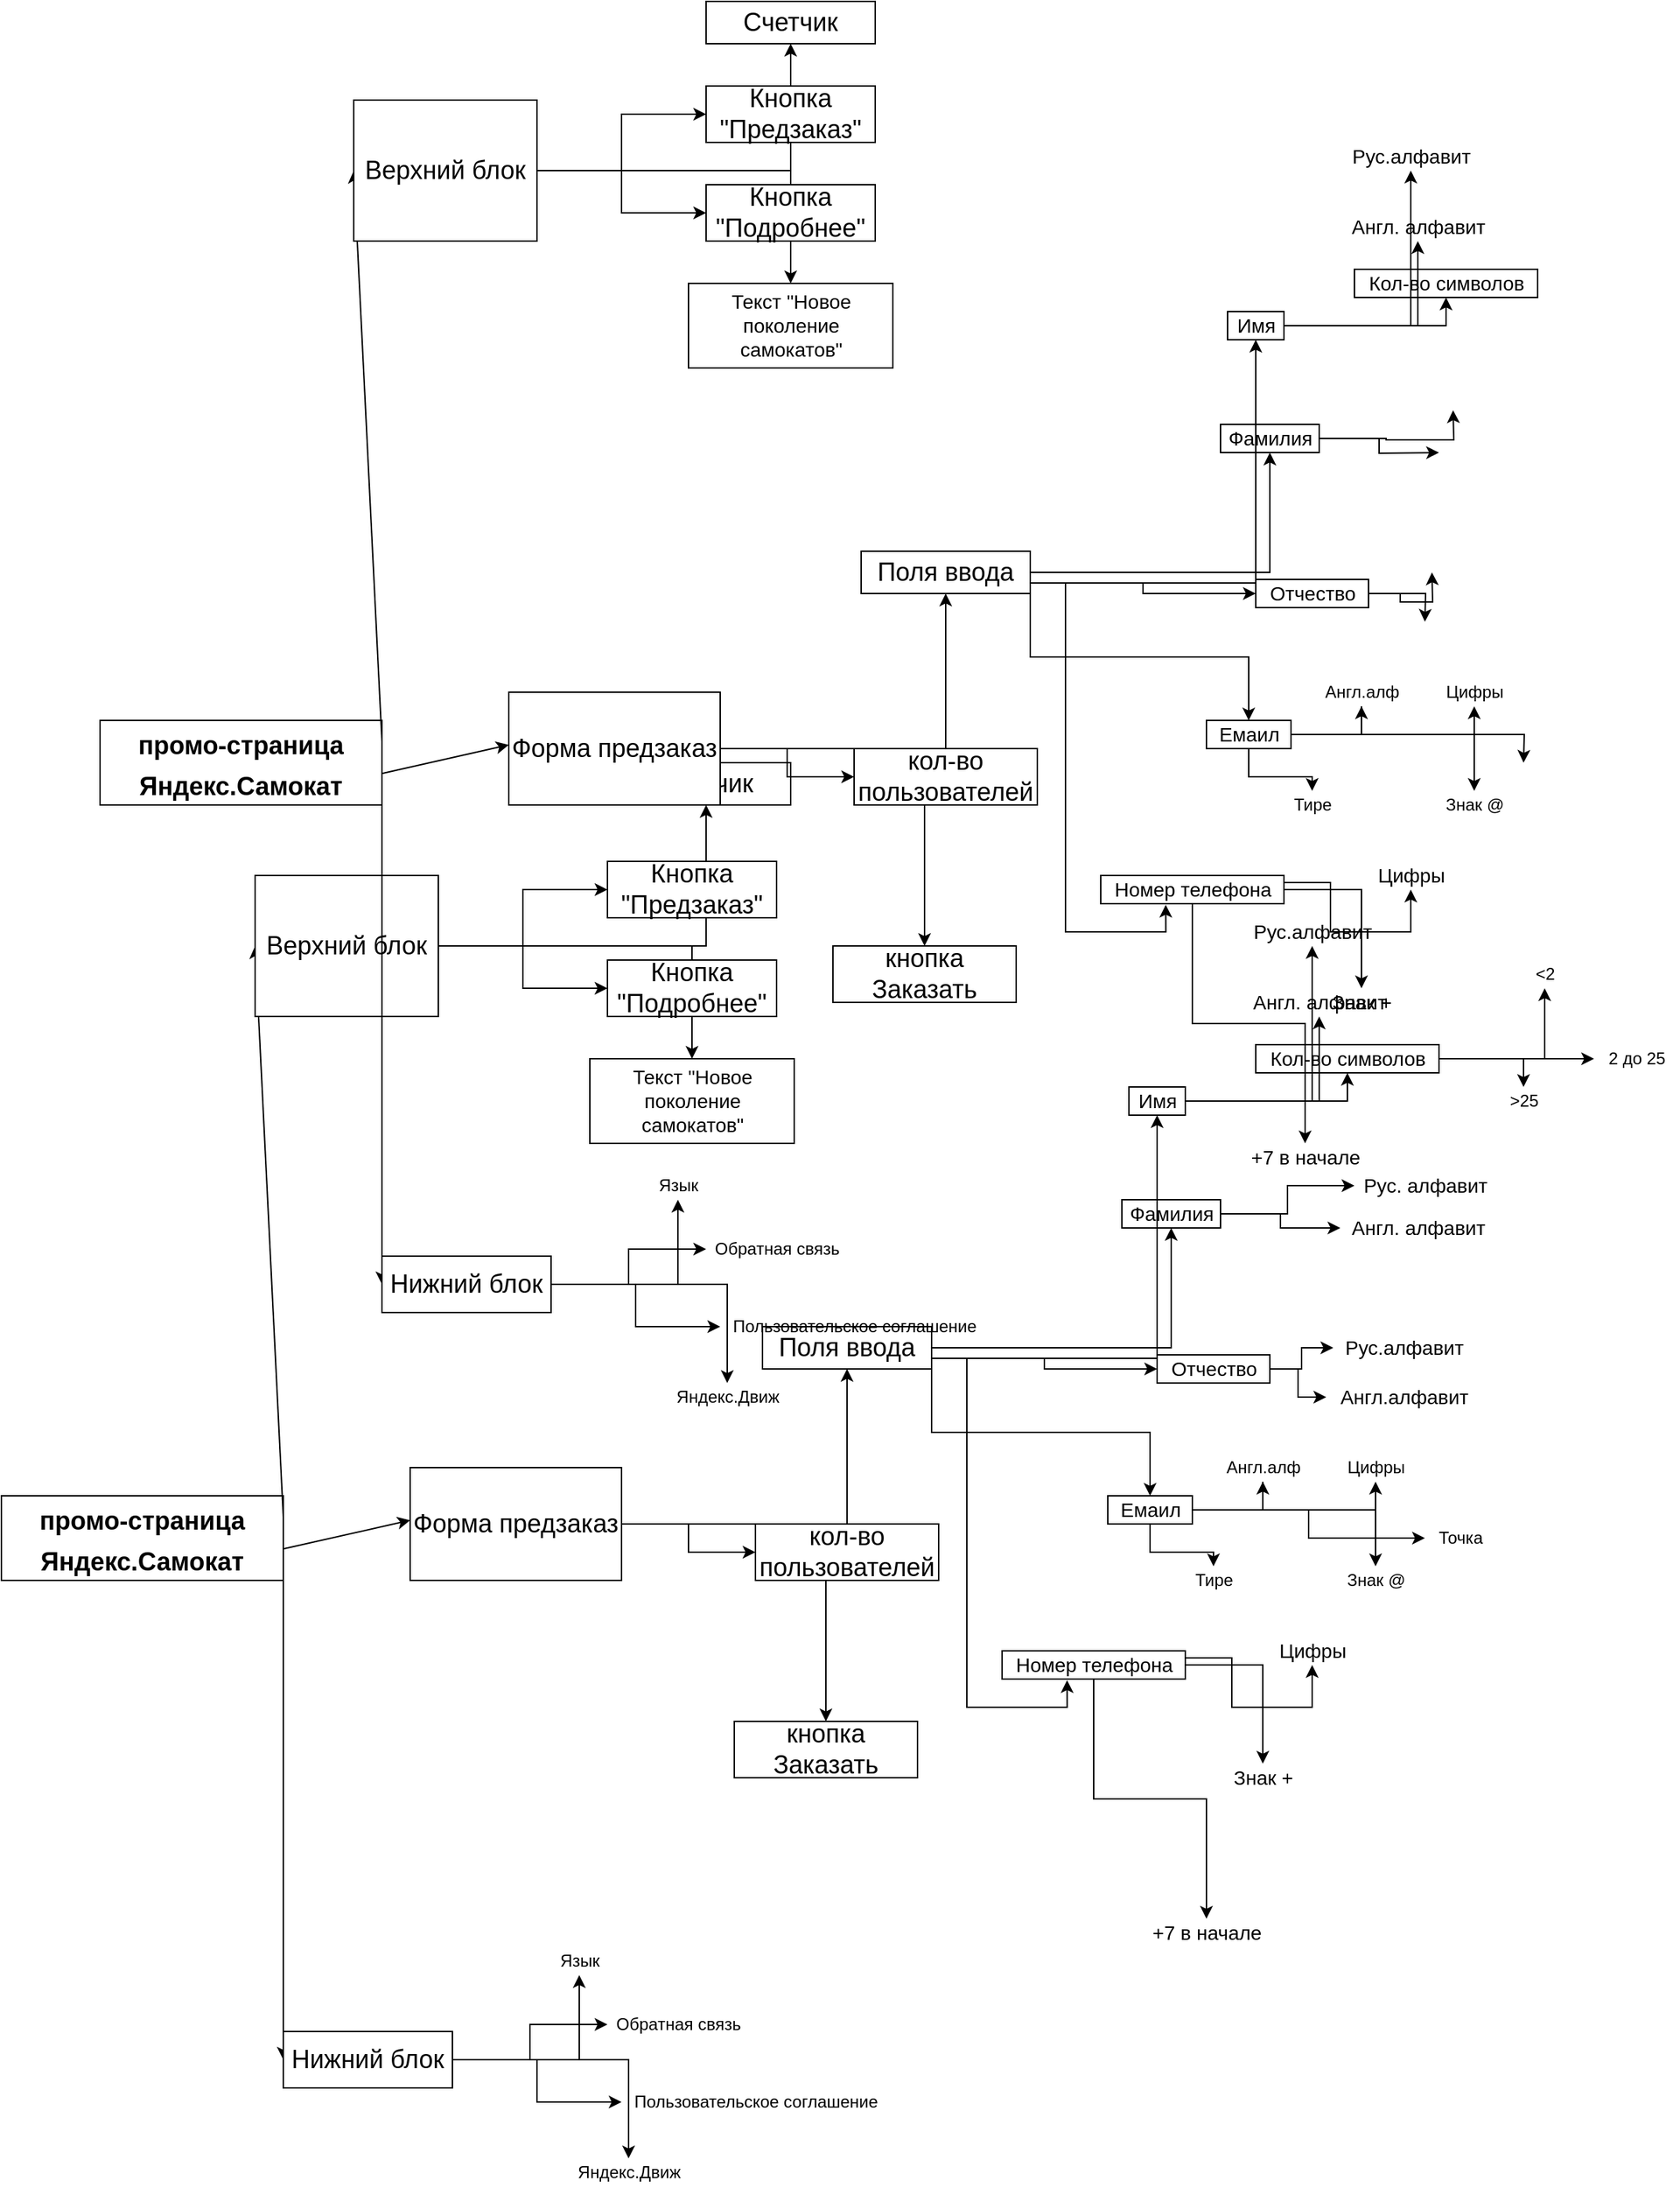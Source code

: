 <mxfile version="16.4.3" type="device"><diagram id="nhyV2MrOifOvHz3qy5_Y" name="Page-1"><mxGraphModel dx="1038" dy="1658" grid="1" gridSize="10" guides="1" tooltips="1" connect="1" arrows="1" fold="1" page="1" pageScale="1" pageWidth="827" pageHeight="1169" math="0" shadow="0"><root><mxCell id="0"/><mxCell id="1" parent="0"/><mxCell id="MqHGq1ABqCzUcUT4DX5c-1" value="&lt;h1&gt;&lt;font style=&quot;vertical-align: inherit&quot;&gt;&lt;font style=&quot;vertical-align: inherit&quot;&gt;&lt;font style=&quot;vertical-align: inherit&quot;&gt;&lt;font style=&quot;vertical-align: inherit ; font-size: 18px&quot;&gt;промо-страница Яндекс.Самокат&lt;/font&gt;&lt;/font&gt;&lt;/font&gt;&lt;/font&gt;&lt;/h1&gt;" style="rounded=0;whiteSpace=wrap;html=1;" parent="1" vertex="1"><mxGeometry x="20" y="210" width="200" height="60" as="geometry"/></mxCell><mxCell id="MqHGq1ABqCzUcUT4DX5c-3" value="" style="endArrow=classic;html=1;rounded=0;exitX=1;exitY=0.25;exitDx=0;exitDy=0;entryX=0;entryY=0.5;entryDx=0;entryDy=0;entryPerimeter=0;" parent="1" source="MqHGq1ABqCzUcUT4DX5c-1" target="MqHGq1ABqCzUcUT4DX5c-6" edge="1"><mxGeometry width="50" height="50" relative="1" as="geometry"><mxPoint x="280" y="200" as="sourcePoint"/><mxPoint x="320" y="190" as="targetPoint"/></mxGeometry></mxCell><mxCell id="MqHGq1ABqCzUcUT4DX5c-4" value="" style="endArrow=classic;html=1;rounded=0;exitX=0.998;exitY=0.63;exitDx=0;exitDy=0;exitPerimeter=0;entryX=0;entryY=0.467;entryDx=0;entryDy=0;entryPerimeter=0;" parent="1" source="MqHGq1ABqCzUcUT4DX5c-1" target="MqHGq1ABqCzUcUT4DX5c-7" edge="1"><mxGeometry width="50" height="50" relative="1" as="geometry"><mxPoint x="280" y="270" as="sourcePoint"/><mxPoint x="310" y="248" as="targetPoint"/></mxGeometry></mxCell><mxCell id="MqHGq1ABqCzUcUT4DX5c-5" value="" style="endArrow=classic;html=1;rounded=0;exitX=1;exitY=1;exitDx=0;exitDy=0;entryX=0;entryY=0.5;entryDx=0;entryDy=0;" parent="1" source="MqHGq1ABqCzUcUT4DX5c-1" target="MqHGq1ABqCzUcUT4DX5c-11" edge="1"><mxGeometry width="50" height="50" relative="1" as="geometry"><mxPoint x="290" y="250" as="sourcePoint"/><mxPoint x="310" y="320" as="targetPoint"/></mxGeometry></mxCell><mxCell id="MqHGq1ABqCzUcUT4DX5c-14" value="" style="edgeStyle=orthogonalEdgeStyle;rounded=0;orthogonalLoop=1;jettySize=auto;html=1;fontSize=18;" parent="1" source="MqHGq1ABqCzUcUT4DX5c-6" target="MqHGq1ABqCzUcUT4DX5c-13" edge="1"><mxGeometry relative="1" as="geometry"/></mxCell><mxCell id="MqHGq1ABqCzUcUT4DX5c-16" value="" style="edgeStyle=orthogonalEdgeStyle;rounded=0;orthogonalLoop=1;jettySize=auto;html=1;fontSize=18;" parent="1" source="MqHGq1ABqCzUcUT4DX5c-6" target="MqHGq1ABqCzUcUT4DX5c-15" edge="1"><mxGeometry relative="1" as="geometry"/></mxCell><mxCell id="MqHGq1ABqCzUcUT4DX5c-20" value="" style="edgeStyle=orthogonalEdgeStyle;rounded=0;orthogonalLoop=1;jettySize=auto;html=1;fontSize=18;" parent="1" source="MqHGq1ABqCzUcUT4DX5c-6" target="MqHGq1ABqCzUcUT4DX5c-19" edge="1"><mxGeometry relative="1" as="geometry"/></mxCell><mxCell id="JleCiSKQY-NlpivdRuJ5-21" value="" style="edgeStyle=orthogonalEdgeStyle;rounded=0;orthogonalLoop=1;jettySize=auto;html=1;" parent="1" source="MqHGq1ABqCzUcUT4DX5c-6" target="JleCiSKQY-NlpivdRuJ5-20" edge="1"><mxGeometry relative="1" as="geometry"/></mxCell><mxCell id="MqHGq1ABqCzUcUT4DX5c-6" value="Верхний блок" style="rounded=0;whiteSpace=wrap;html=1;fontSize=18;" parent="1" vertex="1"><mxGeometry x="200" y="-230" width="130" height="100" as="geometry"/></mxCell><mxCell id="MqHGq1ABqCzUcUT4DX5c-18" value="" style="edgeStyle=orthogonalEdgeStyle;rounded=0;orthogonalLoop=1;jettySize=auto;html=1;fontSize=18;" parent="1" source="MqHGq1ABqCzUcUT4DX5c-7" target="MqHGq1ABqCzUcUT4DX5c-17" edge="1"><mxGeometry relative="1" as="geometry"/></mxCell><mxCell id="MqHGq1ABqCzUcUT4DX5c-22" value="" style="edgeStyle=orthogonalEdgeStyle;rounded=0;orthogonalLoop=1;jettySize=auto;html=1;fontSize=18;" parent="1" source="MqHGq1ABqCzUcUT4DX5c-7" target="MqHGq1ABqCzUcUT4DX5c-21" edge="1"><mxGeometry relative="1" as="geometry"/></mxCell><mxCell id="MqHGq1ABqCzUcUT4DX5c-24" value="" style="edgeStyle=orthogonalEdgeStyle;rounded=0;orthogonalLoop=1;jettySize=auto;html=1;fontSize=18;" parent="1" source="MqHGq1ABqCzUcUT4DX5c-7" target="MqHGq1ABqCzUcUT4DX5c-23" edge="1"><mxGeometry relative="1" as="geometry"/></mxCell><mxCell id="MqHGq1ABqCzUcUT4DX5c-7" value="Форма предзаказ" style="rounded=0;whiteSpace=wrap;html=1;fontSize=18;" parent="1" vertex="1"><mxGeometry x="310" y="190" width="150" height="80" as="geometry"/></mxCell><mxCell id="JleCiSKQY-NlpivdRuJ5-12" value="" style="edgeStyle=orthogonalEdgeStyle;rounded=0;orthogonalLoop=1;jettySize=auto;html=1;" parent="1" source="MqHGq1ABqCzUcUT4DX5c-11" target="JleCiSKQY-NlpivdRuJ5-3" edge="1"><mxGeometry relative="1" as="geometry"/></mxCell><mxCell id="JleCiSKQY-NlpivdRuJ5-13" value="" style="edgeStyle=orthogonalEdgeStyle;rounded=0;orthogonalLoop=1;jettySize=auto;html=1;" parent="1" source="MqHGq1ABqCzUcUT4DX5c-11" target="JleCiSKQY-NlpivdRuJ5-4" edge="1"><mxGeometry relative="1" as="geometry"/></mxCell><mxCell id="JleCiSKQY-NlpivdRuJ5-14" value="" style="edgeStyle=orthogonalEdgeStyle;rounded=0;orthogonalLoop=1;jettySize=auto;html=1;" parent="1" source="MqHGq1ABqCzUcUT4DX5c-11" target="JleCiSKQY-NlpivdRuJ5-2" edge="1"><mxGeometry relative="1" as="geometry"/></mxCell><mxCell id="JleCiSKQY-NlpivdRuJ5-15" value="" style="edgeStyle=orthogonalEdgeStyle;rounded=0;orthogonalLoop=1;jettySize=auto;html=1;" parent="1" source="MqHGq1ABqCzUcUT4DX5c-11" target="JleCiSKQY-NlpivdRuJ5-1" edge="1"><mxGeometry relative="1" as="geometry"/></mxCell><mxCell id="MqHGq1ABqCzUcUT4DX5c-11" value="Нижний блок" style="rounded=0;whiteSpace=wrap;html=1;fontSize=18;" parent="1" vertex="1"><mxGeometry x="220" y="590" width="120" height="40" as="geometry"/></mxCell><mxCell id="MqHGq1ABqCzUcUT4DX5c-13" value="&lt;font style=&quot;vertical-align: inherit&quot;&gt;&lt;font style=&quot;vertical-align: inherit&quot;&gt;&lt;font style=&quot;vertical-align: inherit&quot;&gt;&lt;font style=&quot;vertical-align: inherit&quot;&gt;Кнопка &quot;Предзаказ&quot;&lt;/font&gt;&lt;/font&gt;&lt;/font&gt;&lt;/font&gt;" style="rounded=0;whiteSpace=wrap;html=1;fontSize=18;" parent="1" vertex="1"><mxGeometry x="450" y="-240" width="120" height="40" as="geometry"/></mxCell><mxCell id="MqHGq1ABqCzUcUT4DX5c-15" value="&lt;font style=&quot;vertical-align: inherit&quot;&gt;&lt;font style=&quot;vertical-align: inherit&quot;&gt;&lt;font style=&quot;vertical-align: inherit&quot;&gt;&lt;font style=&quot;vertical-align: inherit&quot;&gt;&lt;font style=&quot;vertical-align: inherit&quot;&gt;&lt;font style=&quot;vertical-align: inherit&quot;&gt;Кнопка &quot;Подробнее&quot;&lt;/font&gt;&lt;/font&gt;&lt;/font&gt;&lt;/font&gt;&lt;/font&gt;&lt;/font&gt;" style="rounded=0;whiteSpace=wrap;html=1;fontSize=18;" parent="1" vertex="1"><mxGeometry x="450" y="-170" width="120" height="40" as="geometry"/></mxCell><mxCell id="JleCiSKQY-NlpivdRuJ5-28" style="edgeStyle=orthogonalEdgeStyle;rounded=0;orthogonalLoop=1;jettySize=auto;html=1;exitX=1;exitY=0.75;exitDx=0;exitDy=0;fontSize=14;" parent="1" source="MqHGq1ABqCzUcUT4DX5c-17" target="JleCiSKQY-NlpivdRuJ5-22" edge="1"><mxGeometry relative="1" as="geometry"/></mxCell><mxCell id="JleCiSKQY-NlpivdRuJ5-29" style="edgeStyle=orthogonalEdgeStyle;rounded=0;orthogonalLoop=1;jettySize=auto;html=1;exitX=1;exitY=0.5;exitDx=0;exitDy=0;fontSize=14;" parent="1" source="MqHGq1ABqCzUcUT4DX5c-17" target="JleCiSKQY-NlpivdRuJ5-23" edge="1"><mxGeometry relative="1" as="geometry"/></mxCell><mxCell id="JleCiSKQY-NlpivdRuJ5-30" style="edgeStyle=orthogonalEdgeStyle;rounded=0;orthogonalLoop=1;jettySize=auto;html=1;exitX=1;exitY=0.75;exitDx=0;exitDy=0;fontSize=14;" parent="1" source="MqHGq1ABqCzUcUT4DX5c-17" target="JleCiSKQY-NlpivdRuJ5-24" edge="1"><mxGeometry relative="1" as="geometry"/></mxCell><mxCell id="JleCiSKQY-NlpivdRuJ5-31" style="edgeStyle=orthogonalEdgeStyle;rounded=0;orthogonalLoop=1;jettySize=auto;html=1;exitX=1;exitY=1;exitDx=0;exitDy=0;fontSize=14;" parent="1" source="MqHGq1ABqCzUcUT4DX5c-17" target="JleCiSKQY-NlpivdRuJ5-25" edge="1"><mxGeometry relative="1" as="geometry"/></mxCell><mxCell id="JleCiSKQY-NlpivdRuJ5-32" style="edgeStyle=orthogonalEdgeStyle;rounded=0;orthogonalLoop=1;jettySize=auto;html=1;exitX=1;exitY=0.75;exitDx=0;exitDy=0;entryX=0.355;entryY=1.04;entryDx=0;entryDy=0;entryPerimeter=0;fontSize=14;" parent="1" source="MqHGq1ABqCzUcUT4DX5c-17" target="JleCiSKQY-NlpivdRuJ5-26" edge="1"><mxGeometry relative="1" as="geometry"/></mxCell><mxCell id="MqHGq1ABqCzUcUT4DX5c-17" value="Поля ввода" style="whiteSpace=wrap;html=1;fontSize=18;rounded=0;" parent="1" vertex="1"><mxGeometry x="560" y="90" width="120" height="30" as="geometry"/></mxCell><mxCell id="MqHGq1ABqCzUcUT4DX5c-19" value="&lt;font style=&quot;vertical-align: inherit&quot;&gt;&lt;font style=&quot;vertical-align: inherit&quot;&gt;Счетчик&lt;/font&gt;&lt;/font&gt;" style="whiteSpace=wrap;html=1;fontSize=18;rounded=0;" parent="1" vertex="1"><mxGeometry x="460" y="-310" width="120" height="30" as="geometry"/></mxCell><mxCell id="MqHGq1ABqCzUcUT4DX5c-21" value="кол-во пользователей" style="rounded=0;whiteSpace=wrap;html=1;fontSize=18;" parent="1" vertex="1"><mxGeometry x="555" y="230" width="130" height="40" as="geometry"/></mxCell><mxCell id="MqHGq1ABqCzUcUT4DX5c-23" value="кнопка Заказать" style="rounded=0;whiteSpace=wrap;html=1;fontSize=18;" parent="1" vertex="1"><mxGeometry x="540" y="370" width="130" height="40" as="geometry"/></mxCell><mxCell id="JleCiSKQY-NlpivdRuJ5-1" value="&lt;font style=&quot;vertical-align: inherit&quot;&gt;&lt;font style=&quot;vertical-align: inherit&quot;&gt;Язык&lt;/font&gt;&lt;/font&gt;" style="text;html=1;align=center;verticalAlign=middle;resizable=0;points=[];autosize=1;strokeColor=none;fillColor=none;" parent="1" vertex="1"><mxGeometry x="410" y="530" width="40" height="20" as="geometry"/></mxCell><mxCell id="JleCiSKQY-NlpivdRuJ5-2" value="&lt;font style=&quot;vertical-align: inherit&quot;&gt;&lt;font style=&quot;vertical-align: inherit&quot;&gt;Обратная связь&lt;/font&gt;&lt;/font&gt;" style="text;html=1;align=center;verticalAlign=middle;resizable=0;points=[];autosize=1;strokeColor=none;fillColor=none;" parent="1" vertex="1"><mxGeometry x="450" y="575" width="100" height="20" as="geometry"/></mxCell><mxCell id="JleCiSKQY-NlpivdRuJ5-3" value="&lt;font style=&quot;vertical-align: inherit&quot;&gt;&lt;font style=&quot;vertical-align: inherit&quot;&gt;Пользовательское соглашение&lt;/font&gt;&lt;/font&gt;" style="text;html=1;align=center;verticalAlign=middle;resizable=0;points=[];autosize=1;strokeColor=none;fillColor=none;" parent="1" vertex="1"><mxGeometry x="460" y="630" width="190" height="20" as="geometry"/></mxCell><mxCell id="JleCiSKQY-NlpivdRuJ5-4" value="&lt;font style=&quot;vertical-align: inherit&quot;&gt;&lt;font style=&quot;vertical-align: inherit&quot;&gt;Яндекс.Движ&lt;/font&gt;&lt;/font&gt;" style="text;html=1;align=center;verticalAlign=middle;resizable=0;points=[];autosize=1;strokeColor=none;fillColor=none;" parent="1" vertex="1"><mxGeometry x="420" y="680" width="90" height="20" as="geometry"/></mxCell><mxCell id="JleCiSKQY-NlpivdRuJ5-20" value="&lt;font style=&quot;font-size: 14px&quot;&gt;Текст &quot;Новое поколение самокатов&quot;&lt;/font&gt;" style="rounded=0;whiteSpace=wrap;html=1;" parent="1" vertex="1"><mxGeometry x="437.5" y="-100" width="145" height="60" as="geometry"/></mxCell><mxCell id="JleCiSKQY-NlpivdRuJ5-37" value="" style="edgeStyle=orthogonalEdgeStyle;rounded=0;orthogonalLoop=1;jettySize=auto;html=1;fontSize=14;" parent="1" source="JleCiSKQY-NlpivdRuJ5-22" target="JleCiSKQY-NlpivdRuJ5-33" edge="1"><mxGeometry relative="1" as="geometry"/></mxCell><mxCell id="JleCiSKQY-NlpivdRuJ5-38" value="" style="edgeStyle=orthogonalEdgeStyle;rounded=0;orthogonalLoop=1;jettySize=auto;html=1;fontSize=14;" parent="1" source="JleCiSKQY-NlpivdRuJ5-22" target="JleCiSKQY-NlpivdRuJ5-34" edge="1"><mxGeometry relative="1" as="geometry"/></mxCell><mxCell id="JleCiSKQY-NlpivdRuJ5-39" value="" style="edgeStyle=orthogonalEdgeStyle;rounded=0;orthogonalLoop=1;jettySize=auto;html=1;fontSize=14;" parent="1" source="JleCiSKQY-NlpivdRuJ5-22" target="JleCiSKQY-NlpivdRuJ5-35" edge="1"><mxGeometry relative="1" as="geometry"/></mxCell><mxCell id="JleCiSKQY-NlpivdRuJ5-22" value="Имя" style="text;html=1;align=center;verticalAlign=middle;resizable=0;points=[];autosize=1;strokeColor=default;fillColor=none;fontSize=14;" parent="1" vertex="1"><mxGeometry x="820" y="-80" width="40" height="20" as="geometry"/></mxCell><mxCell id="JleCiSKQY-NlpivdRuJ5-43" value="" style="edgeStyle=orthogonalEdgeStyle;rounded=0;orthogonalLoop=1;jettySize=auto;html=1;fontSize=14;" parent="1" source="JleCiSKQY-NlpivdRuJ5-23" target="JleCiSKQY-NlpivdRuJ5-40" edge="1"><mxGeometry relative="1" as="geometry"/></mxCell><mxCell id="JleCiSKQY-NlpivdRuJ5-44" value="" style="edgeStyle=orthogonalEdgeStyle;rounded=0;orthogonalLoop=1;jettySize=auto;html=1;fontSize=14;" parent="1" source="JleCiSKQY-NlpivdRuJ5-23" target="JleCiSKQY-NlpivdRuJ5-41" edge="1"><mxGeometry relative="1" as="geometry"/></mxCell><mxCell id="JleCiSKQY-NlpivdRuJ5-23" value="Фамилия" style="text;html=1;align=center;verticalAlign=middle;resizable=0;points=[];autosize=1;strokeColor=default;fillColor=none;fontSize=14;" parent="1" vertex="1"><mxGeometry x="815" width="70" height="20" as="geometry"/></mxCell><mxCell id="JleCiSKQY-NlpivdRuJ5-48" value="" style="edgeStyle=orthogonalEdgeStyle;rounded=0;orthogonalLoop=1;jettySize=auto;html=1;fontSize=14;" parent="1" source="JleCiSKQY-NlpivdRuJ5-24" target="JleCiSKQY-NlpivdRuJ5-46" edge="1"><mxGeometry relative="1" as="geometry"/></mxCell><mxCell id="JleCiSKQY-NlpivdRuJ5-49" value="" style="edgeStyle=orthogonalEdgeStyle;rounded=0;orthogonalLoop=1;jettySize=auto;html=1;fontSize=14;" parent="1" source="JleCiSKQY-NlpivdRuJ5-24" target="JleCiSKQY-NlpivdRuJ5-45" edge="1"><mxGeometry relative="1" as="geometry"/></mxCell><mxCell id="JleCiSKQY-NlpivdRuJ5-24" value="Отчество" style="text;html=1;align=center;verticalAlign=middle;resizable=0;points=[];autosize=1;strokeColor=default;fillColor=none;fontSize=14;" parent="1" vertex="1"><mxGeometry x="840" y="110" width="80" height="20" as="geometry"/></mxCell><mxCell id="whTi6yJH4Ajf4Sgfv-gm-17" value="" style="edgeStyle=orthogonalEdgeStyle;rounded=0;orthogonalLoop=1;jettySize=auto;html=1;" parent="1" source="JleCiSKQY-NlpivdRuJ5-25" target="whTi6yJH4Ajf4Sgfv-gm-11" edge="1"><mxGeometry relative="1" as="geometry"/></mxCell><mxCell id="whTi6yJH4Ajf4Sgfv-gm-18" value="" style="edgeStyle=orthogonalEdgeStyle;rounded=0;orthogonalLoop=1;jettySize=auto;html=1;" parent="1" source="JleCiSKQY-NlpivdRuJ5-25" target="whTi6yJH4Ajf4Sgfv-gm-13" edge="1"><mxGeometry relative="1" as="geometry"/></mxCell><mxCell id="whTi6yJH4Ajf4Sgfv-gm-19" value="" style="edgeStyle=orthogonalEdgeStyle;rounded=0;orthogonalLoop=1;jettySize=auto;html=1;" parent="1" source="JleCiSKQY-NlpivdRuJ5-25" target="whTi6yJH4Ajf4Sgfv-gm-14" edge="1"><mxGeometry relative="1" as="geometry"/></mxCell><mxCell id="whTi6yJH4Ajf4Sgfv-gm-20" value="" style="edgeStyle=orthogonalEdgeStyle;rounded=0;orthogonalLoop=1;jettySize=auto;html=1;" parent="1" source="JleCiSKQY-NlpivdRuJ5-25" target="whTi6yJH4Ajf4Sgfv-gm-15" edge="1"><mxGeometry relative="1" as="geometry"/></mxCell><mxCell id="whTi6yJH4Ajf4Sgfv-gm-22" value="" style="edgeStyle=orthogonalEdgeStyle;rounded=0;orthogonalLoop=1;jettySize=auto;html=1;" parent="1" source="JleCiSKQY-NlpivdRuJ5-25" target="whTi6yJH4Ajf4Sgfv-gm-12" edge="1"><mxGeometry relative="1" as="geometry"/></mxCell><mxCell id="JleCiSKQY-NlpivdRuJ5-25" value="Емаил" style="text;html=1;align=center;verticalAlign=middle;resizable=0;points=[];autosize=1;strokeColor=default;fillColor=none;fontSize=14;" parent="1" vertex="1"><mxGeometry x="805" y="210" width="60" height="20" as="geometry"/></mxCell><mxCell id="JleCiSKQY-NlpivdRuJ5-53" value="" style="edgeStyle=orthogonalEdgeStyle;rounded=0;orthogonalLoop=1;jettySize=auto;html=1;fontSize=14;" parent="1" source="JleCiSKQY-NlpivdRuJ5-26" target="JleCiSKQY-NlpivdRuJ5-50" edge="1"><mxGeometry relative="1" as="geometry"><Array as="points"><mxPoint x="893" y="325"/><mxPoint x="893" y="360"/><mxPoint x="950" y="360"/></Array></mxGeometry></mxCell><mxCell id="JleCiSKQY-NlpivdRuJ5-54" value="" style="edgeStyle=orthogonalEdgeStyle;rounded=0;orthogonalLoop=1;jettySize=auto;html=1;fontSize=14;" parent="1" source="JleCiSKQY-NlpivdRuJ5-26" target="JleCiSKQY-NlpivdRuJ5-51" edge="1"><mxGeometry relative="1" as="geometry"/></mxCell><mxCell id="JleCiSKQY-NlpivdRuJ5-55" value="" style="edgeStyle=orthogonalEdgeStyle;rounded=0;orthogonalLoop=1;jettySize=auto;html=1;fontSize=14;" parent="1" source="JleCiSKQY-NlpivdRuJ5-26" target="JleCiSKQY-NlpivdRuJ5-52" edge="1"><mxGeometry relative="1" as="geometry"/></mxCell><mxCell id="JleCiSKQY-NlpivdRuJ5-26" value="Номер телефона" style="text;html=1;align=center;verticalAlign=middle;resizable=0;points=[];autosize=1;strokeColor=default;fillColor=#FFFFFF;fontSize=14;" parent="1" vertex="1"><mxGeometry x="730" y="320" width="130" height="20" as="geometry"/></mxCell><mxCell id="JleCiSKQY-NlpivdRuJ5-33" value="Рус.алфавит" style="text;html=1;align=center;verticalAlign=middle;resizable=0;points=[];autosize=1;strokeColor=none;fillColor=none;fontSize=14;" parent="1" vertex="1"><mxGeometry x="900" y="-200" width="100" height="20" as="geometry"/></mxCell><mxCell id="JleCiSKQY-NlpivdRuJ5-34" value="Англ. алфавит" style="text;html=1;align=center;verticalAlign=middle;resizable=0;points=[];autosize=1;strokeColor=none;fillColor=none;fontSize=14;" parent="1" vertex="1"><mxGeometry x="900" y="-150" width="110" height="20" as="geometry"/></mxCell><mxCell id="whTi6yJH4Ajf4Sgfv-gm-8" value="" style="edgeStyle=orthogonalEdgeStyle;rounded=0;orthogonalLoop=1;jettySize=auto;html=1;" parent="1" source="JleCiSKQY-NlpivdRuJ5-35" target="whTi6yJH4Ajf4Sgfv-gm-4" edge="1"><mxGeometry relative="1" as="geometry"/></mxCell><mxCell id="whTi6yJH4Ajf4Sgfv-gm-9" value="" style="edgeStyle=orthogonalEdgeStyle;rounded=0;orthogonalLoop=1;jettySize=auto;html=1;" parent="1" source="JleCiSKQY-NlpivdRuJ5-35" target="whTi6yJH4Ajf4Sgfv-gm-5" edge="1"><mxGeometry relative="1" as="geometry"/></mxCell><mxCell id="whTi6yJH4Ajf4Sgfv-gm-10" value="" style="edgeStyle=orthogonalEdgeStyle;rounded=0;orthogonalLoop=1;jettySize=auto;html=1;" parent="1" source="JleCiSKQY-NlpivdRuJ5-35" target="whTi6yJH4Ajf4Sgfv-gm-6" edge="1"><mxGeometry relative="1" as="geometry"/></mxCell><mxCell id="JleCiSKQY-NlpivdRuJ5-35" value="Кол-во символов" style="text;html=1;align=center;verticalAlign=middle;resizable=0;points=[];autosize=1;strokeColor=default;fillColor=none;fontSize=14;" parent="1" vertex="1"><mxGeometry x="910" y="-110" width="130" height="20" as="geometry"/></mxCell><mxCell id="JleCiSKQY-NlpivdRuJ5-40" value="Рус. алфавит" style="text;html=1;align=center;verticalAlign=middle;resizable=0;points=[];autosize=1;strokeColor=none;fillColor=none;fontSize=14;" parent="1" vertex="1"><mxGeometry x="980" y="-20" width="100" height="20" as="geometry"/></mxCell><mxCell id="JleCiSKQY-NlpivdRuJ5-41" value="Англ. алфавит" style="text;html=1;align=center;verticalAlign=middle;resizable=0;points=[];autosize=1;strokeColor=none;fillColor=none;fontSize=14;" parent="1" vertex="1"><mxGeometry x="970" y="10" width="110" height="20" as="geometry"/></mxCell><mxCell id="JleCiSKQY-NlpivdRuJ5-45" value="Рус.алфавит" style="text;html=1;align=center;verticalAlign=middle;resizable=0;points=[];autosize=1;strokeColor=none;fillColor=none;fontSize=14;" parent="1" vertex="1"><mxGeometry x="965" y="95" width="100" height="20" as="geometry"/></mxCell><mxCell id="JleCiSKQY-NlpivdRuJ5-46" value="Англ.алфавит" style="text;html=1;align=center;verticalAlign=middle;resizable=0;points=[];autosize=1;strokeColor=none;fillColor=none;fontSize=14;" parent="1" vertex="1"><mxGeometry x="960" y="130" width="110" height="20" as="geometry"/></mxCell><mxCell id="JleCiSKQY-NlpivdRuJ5-50" value="Цифры" style="text;html=1;align=center;verticalAlign=middle;resizable=0;points=[];autosize=1;strokeColor=none;fillColor=none;fontSize=14;" parent="1" vertex="1"><mxGeometry x="920" y="310" width="60" height="20" as="geometry"/></mxCell><mxCell id="JleCiSKQY-NlpivdRuJ5-51" value="Знак +" style="text;html=1;align=center;verticalAlign=middle;resizable=0;points=[];autosize=1;strokeColor=none;fillColor=none;fontSize=14;" parent="1" vertex="1"><mxGeometry x="885" y="400" width="60" height="20" as="geometry"/></mxCell><mxCell id="JleCiSKQY-NlpivdRuJ5-52" value="+7 в начале" style="text;html=1;align=center;verticalAlign=middle;resizable=0;points=[];autosize=1;strokeColor=none;fillColor=none;fontSize=14;" parent="1" vertex="1"><mxGeometry x="830" y="510" width="90" height="20" as="geometry"/></mxCell><mxCell id="whTi6yJH4Ajf4Sgfv-gm-4" value="&amp;lt;2" style="text;html=1;align=center;verticalAlign=middle;resizable=0;points=[];autosize=1;strokeColor=none;fillColor=none;" parent="1" vertex="1"><mxGeometry x="1100" y="-170" width="30" height="20" as="geometry"/></mxCell><mxCell id="whTi6yJH4Ajf4Sgfv-gm-5" value="2 до 25" style="text;html=1;align=center;verticalAlign=middle;resizable=0;points=[];autosize=1;strokeColor=none;fillColor=none;" parent="1" vertex="1"><mxGeometry x="1150" y="-110" width="60" height="20" as="geometry"/></mxCell><mxCell id="whTi6yJH4Ajf4Sgfv-gm-6" value="&amp;gt;25" style="text;html=1;align=center;verticalAlign=middle;resizable=0;points=[];autosize=1;strokeColor=none;fillColor=none;" parent="1" vertex="1"><mxGeometry x="1080" y="-80" width="40" height="20" as="geometry"/></mxCell><mxCell id="whTi6yJH4Ajf4Sgfv-gm-12" value="Цифры" style="text;html=1;align=center;verticalAlign=middle;resizable=0;points=[];autosize=1;strokeColor=none;fillColor=none;" parent="1" vertex="1"><mxGeometry x="965" y="180" width="60" height="20" as="geometry"/></mxCell><mxCell id="whTi6yJH4Ajf4Sgfv-gm-13" value="Тире" style="text;html=1;align=center;verticalAlign=middle;resizable=0;points=[];autosize=1;strokeColor=none;fillColor=none;" parent="1" vertex="1"><mxGeometry x="860" y="260" width="40" height="20" as="geometry"/></mxCell><mxCell id="whTi6yJH4Ajf4Sgfv-gm-14" value="Точка" style="text;html=1;align=center;verticalAlign=middle;resizable=0;points=[];autosize=1;strokeColor=none;fillColor=none;" parent="1" vertex="1"><mxGeometry x="1030" y="230" width="50" height="20" as="geometry"/></mxCell><mxCell id="whTi6yJH4Ajf4Sgfv-gm-15" value="Знак @" style="text;html=1;align=center;verticalAlign=middle;resizable=0;points=[];autosize=1;strokeColor=none;fillColor=none;" parent="1" vertex="1"><mxGeometry x="965" y="260" width="60" height="20" as="geometry"/></mxCell><mxCell id="whTi6yJH4Ajf4Sgfv-gm-11" value="Англ.алф" style="text;html=1;align=center;verticalAlign=middle;resizable=0;points=[];autosize=1;strokeColor=none;fillColor=none;" parent="1" vertex="1"><mxGeometry x="880" y="180" width="70" height="20" as="geometry"/></mxCell><mxCell id="whTi6yJH4Ajf4Sgfv-gm-21" value="" style="edgeStyle=orthogonalEdgeStyle;rounded=0;orthogonalLoop=1;jettySize=auto;html=1;endArrow=none;" parent="1" source="JleCiSKQY-NlpivdRuJ5-25" target="whTi6yJH4Ajf4Sgfv-gm-11" edge="1"><mxGeometry relative="1" as="geometry"><mxPoint x="865" y="220" as="sourcePoint"/><mxPoint x="970" y="200" as="targetPoint"/></mxGeometry></mxCell><mxCell id="UuQcSMyf-qJaJwZPVWYs-1" value="&lt;h1&gt;&lt;font style=&quot;vertical-align: inherit&quot;&gt;&lt;font style=&quot;vertical-align: inherit&quot;&gt;&lt;font style=&quot;vertical-align: inherit&quot;&gt;&lt;font style=&quot;vertical-align: inherit ; font-size: 18px&quot;&gt;промо-страница Яндекс.Самокат&lt;/font&gt;&lt;/font&gt;&lt;/font&gt;&lt;/font&gt;&lt;/h1&gt;" style="rounded=0;whiteSpace=wrap;html=1;" parent="1" vertex="1"><mxGeometry x="90" y="-340" width="200" height="60" as="geometry"/></mxCell><mxCell id="UuQcSMyf-qJaJwZPVWYs-2" value="" style="endArrow=classic;html=1;rounded=0;exitX=1;exitY=0.25;exitDx=0;exitDy=0;entryX=0;entryY=0.5;entryDx=0;entryDy=0;entryPerimeter=0;" parent="1" source="UuQcSMyf-qJaJwZPVWYs-1" target="UuQcSMyf-qJaJwZPVWYs-9" edge="1"><mxGeometry width="50" height="50" relative="1" as="geometry"><mxPoint x="350" y="-350" as="sourcePoint"/><mxPoint x="390" y="-360" as="targetPoint"/></mxGeometry></mxCell><mxCell id="UuQcSMyf-qJaJwZPVWYs-3" value="" style="endArrow=classic;html=1;rounded=0;exitX=0.998;exitY=0.63;exitDx=0;exitDy=0;exitPerimeter=0;entryX=0;entryY=0.467;entryDx=0;entryDy=0;entryPerimeter=0;" parent="1" source="UuQcSMyf-qJaJwZPVWYs-1" target="UuQcSMyf-qJaJwZPVWYs-13" edge="1"><mxGeometry width="50" height="50" relative="1" as="geometry"><mxPoint x="350" y="-280" as="sourcePoint"/><mxPoint x="380" y="-302" as="targetPoint"/></mxGeometry></mxCell><mxCell id="UuQcSMyf-qJaJwZPVWYs-4" value="" style="endArrow=classic;html=1;rounded=0;exitX=1;exitY=1;exitDx=0;exitDy=0;entryX=0;entryY=0.5;entryDx=0;entryDy=0;" parent="1" source="UuQcSMyf-qJaJwZPVWYs-1" target="UuQcSMyf-qJaJwZPVWYs-18" edge="1"><mxGeometry width="50" height="50" relative="1" as="geometry"><mxPoint x="360" y="-300" as="sourcePoint"/><mxPoint x="380" y="-230" as="targetPoint"/></mxGeometry></mxCell><mxCell id="UuQcSMyf-qJaJwZPVWYs-5" value="" style="edgeStyle=orthogonalEdgeStyle;rounded=0;orthogonalLoop=1;jettySize=auto;html=1;fontSize=18;" parent="1" source="UuQcSMyf-qJaJwZPVWYs-9" target="UuQcSMyf-qJaJwZPVWYs-19" edge="1"><mxGeometry relative="1" as="geometry"/></mxCell><mxCell id="UuQcSMyf-qJaJwZPVWYs-6" value="" style="edgeStyle=orthogonalEdgeStyle;rounded=0;orthogonalLoop=1;jettySize=auto;html=1;fontSize=18;" parent="1" source="UuQcSMyf-qJaJwZPVWYs-9" target="UuQcSMyf-qJaJwZPVWYs-20" edge="1"><mxGeometry relative="1" as="geometry"/></mxCell><mxCell id="UuQcSMyf-qJaJwZPVWYs-7" value="" style="edgeStyle=orthogonalEdgeStyle;rounded=0;orthogonalLoop=1;jettySize=auto;html=1;fontSize=18;" parent="1" source="UuQcSMyf-qJaJwZPVWYs-9" target="UuQcSMyf-qJaJwZPVWYs-27" edge="1"><mxGeometry relative="1" as="geometry"/></mxCell><mxCell id="UuQcSMyf-qJaJwZPVWYs-8" value="" style="edgeStyle=orthogonalEdgeStyle;rounded=0;orthogonalLoop=1;jettySize=auto;html=1;" parent="1" source="UuQcSMyf-qJaJwZPVWYs-9" target="UuQcSMyf-qJaJwZPVWYs-34" edge="1"><mxGeometry relative="1" as="geometry"/></mxCell><mxCell id="UuQcSMyf-qJaJwZPVWYs-9" value="Верхний блок" style="rounded=0;whiteSpace=wrap;html=1;fontSize=18;" parent="1" vertex="1"><mxGeometry x="270" y="-780" width="130" height="100" as="geometry"/></mxCell><mxCell id="UuQcSMyf-qJaJwZPVWYs-10" value="" style="edgeStyle=orthogonalEdgeStyle;rounded=0;orthogonalLoop=1;jettySize=auto;html=1;fontSize=18;" parent="1" source="UuQcSMyf-qJaJwZPVWYs-13" target="UuQcSMyf-qJaJwZPVWYs-26" edge="1"><mxGeometry relative="1" as="geometry"/></mxCell><mxCell id="UuQcSMyf-qJaJwZPVWYs-11" value="" style="edgeStyle=orthogonalEdgeStyle;rounded=0;orthogonalLoop=1;jettySize=auto;html=1;fontSize=18;" parent="1" source="UuQcSMyf-qJaJwZPVWYs-13" target="UuQcSMyf-qJaJwZPVWYs-28" edge="1"><mxGeometry relative="1" as="geometry"/></mxCell><mxCell id="UuQcSMyf-qJaJwZPVWYs-12" value="" style="edgeStyle=orthogonalEdgeStyle;rounded=0;orthogonalLoop=1;jettySize=auto;html=1;fontSize=18;" parent="1" source="UuQcSMyf-qJaJwZPVWYs-13" target="UuQcSMyf-qJaJwZPVWYs-29" edge="1"><mxGeometry relative="1" as="geometry"/></mxCell><mxCell id="UuQcSMyf-qJaJwZPVWYs-13" value="Форма предзаказ" style="rounded=0;whiteSpace=wrap;html=1;fontSize=18;" parent="1" vertex="1"><mxGeometry x="380" y="-360" width="150" height="80" as="geometry"/></mxCell><mxCell id="UuQcSMyf-qJaJwZPVWYs-14" value="" style="edgeStyle=orthogonalEdgeStyle;rounded=0;orthogonalLoop=1;jettySize=auto;html=1;" parent="1" source="UuQcSMyf-qJaJwZPVWYs-18" target="UuQcSMyf-qJaJwZPVWYs-32" edge="1"><mxGeometry relative="1" as="geometry"/></mxCell><mxCell id="UuQcSMyf-qJaJwZPVWYs-15" value="" style="edgeStyle=orthogonalEdgeStyle;rounded=0;orthogonalLoop=1;jettySize=auto;html=1;" parent="1" source="UuQcSMyf-qJaJwZPVWYs-18" target="UuQcSMyf-qJaJwZPVWYs-33" edge="1"><mxGeometry relative="1" as="geometry"/></mxCell><mxCell id="UuQcSMyf-qJaJwZPVWYs-16" value="" style="edgeStyle=orthogonalEdgeStyle;rounded=0;orthogonalLoop=1;jettySize=auto;html=1;" parent="1" source="UuQcSMyf-qJaJwZPVWYs-18" target="UuQcSMyf-qJaJwZPVWYs-31" edge="1"><mxGeometry relative="1" as="geometry"/></mxCell><mxCell id="UuQcSMyf-qJaJwZPVWYs-17" value="" style="edgeStyle=orthogonalEdgeStyle;rounded=0;orthogonalLoop=1;jettySize=auto;html=1;" parent="1" source="UuQcSMyf-qJaJwZPVWYs-18" target="UuQcSMyf-qJaJwZPVWYs-30" edge="1"><mxGeometry relative="1" as="geometry"/></mxCell><mxCell id="UuQcSMyf-qJaJwZPVWYs-18" value="Нижний блок" style="rounded=0;whiteSpace=wrap;html=1;fontSize=18;" parent="1" vertex="1"><mxGeometry x="290" y="40" width="120" height="40" as="geometry"/></mxCell><mxCell id="UuQcSMyf-qJaJwZPVWYs-19" value="&lt;font style=&quot;vertical-align: inherit&quot;&gt;&lt;font style=&quot;vertical-align: inherit&quot;&gt;&lt;font style=&quot;vertical-align: inherit&quot;&gt;&lt;font style=&quot;vertical-align: inherit&quot;&gt;Кнопка &quot;Предзаказ&quot;&lt;/font&gt;&lt;/font&gt;&lt;/font&gt;&lt;/font&gt;" style="rounded=0;whiteSpace=wrap;html=1;fontSize=18;" parent="1" vertex="1"><mxGeometry x="520" y="-790" width="120" height="40" as="geometry"/></mxCell><mxCell id="UuQcSMyf-qJaJwZPVWYs-20" value="&lt;font style=&quot;vertical-align: inherit&quot;&gt;&lt;font style=&quot;vertical-align: inherit&quot;&gt;&lt;font style=&quot;vertical-align: inherit&quot;&gt;&lt;font style=&quot;vertical-align: inherit&quot;&gt;&lt;font style=&quot;vertical-align: inherit&quot;&gt;&lt;font style=&quot;vertical-align: inherit&quot;&gt;Кнопка &quot;Подробнее&quot;&lt;/font&gt;&lt;/font&gt;&lt;/font&gt;&lt;/font&gt;&lt;/font&gt;&lt;/font&gt;" style="rounded=0;whiteSpace=wrap;html=1;fontSize=18;" parent="1" vertex="1"><mxGeometry x="520" y="-720" width="120" height="40" as="geometry"/></mxCell><mxCell id="UuQcSMyf-qJaJwZPVWYs-21" style="edgeStyle=orthogonalEdgeStyle;rounded=0;orthogonalLoop=1;jettySize=auto;html=1;exitX=1;exitY=0.75;exitDx=0;exitDy=0;fontSize=14;" parent="1" source="UuQcSMyf-qJaJwZPVWYs-26" target="UuQcSMyf-qJaJwZPVWYs-38" edge="1"><mxGeometry relative="1" as="geometry"/></mxCell><mxCell id="UuQcSMyf-qJaJwZPVWYs-22" style="edgeStyle=orthogonalEdgeStyle;rounded=0;orthogonalLoop=1;jettySize=auto;html=1;exitX=1;exitY=0.5;exitDx=0;exitDy=0;fontSize=14;" parent="1" source="UuQcSMyf-qJaJwZPVWYs-26" target="UuQcSMyf-qJaJwZPVWYs-41" edge="1"><mxGeometry relative="1" as="geometry"/></mxCell><mxCell id="UuQcSMyf-qJaJwZPVWYs-23" style="edgeStyle=orthogonalEdgeStyle;rounded=0;orthogonalLoop=1;jettySize=auto;html=1;exitX=1;exitY=0.75;exitDx=0;exitDy=0;fontSize=14;" parent="1" source="UuQcSMyf-qJaJwZPVWYs-26" target="UuQcSMyf-qJaJwZPVWYs-44" edge="1"><mxGeometry relative="1" as="geometry"/></mxCell><mxCell id="UuQcSMyf-qJaJwZPVWYs-24" style="edgeStyle=orthogonalEdgeStyle;rounded=0;orthogonalLoop=1;jettySize=auto;html=1;exitX=1;exitY=1;exitDx=0;exitDy=0;fontSize=14;" parent="1" source="UuQcSMyf-qJaJwZPVWYs-26" target="UuQcSMyf-qJaJwZPVWYs-50" edge="1"><mxGeometry relative="1" as="geometry"/></mxCell><mxCell id="UuQcSMyf-qJaJwZPVWYs-25" style="edgeStyle=orthogonalEdgeStyle;rounded=0;orthogonalLoop=1;jettySize=auto;html=1;exitX=1;exitY=0.75;exitDx=0;exitDy=0;entryX=0.355;entryY=1.04;entryDx=0;entryDy=0;entryPerimeter=0;fontSize=14;" parent="1" source="UuQcSMyf-qJaJwZPVWYs-26" target="UuQcSMyf-qJaJwZPVWYs-54" edge="1"><mxGeometry relative="1" as="geometry"/></mxCell><mxCell id="UuQcSMyf-qJaJwZPVWYs-26" value="Поля ввода" style="whiteSpace=wrap;html=1;fontSize=18;rounded=0;" parent="1" vertex="1"><mxGeometry x="630" y="-460" width="120" height="30" as="geometry"/></mxCell><mxCell id="UuQcSMyf-qJaJwZPVWYs-27" value="&lt;font style=&quot;vertical-align: inherit&quot;&gt;&lt;font style=&quot;vertical-align: inherit&quot;&gt;Счетчик&lt;/font&gt;&lt;/font&gt;" style="whiteSpace=wrap;html=1;fontSize=18;rounded=0;" parent="1" vertex="1"><mxGeometry x="520" y="-850" width="120" height="30" as="geometry"/></mxCell><mxCell id="UuQcSMyf-qJaJwZPVWYs-28" value="кол-во пользователей" style="rounded=0;whiteSpace=wrap;html=1;fontSize=18;" parent="1" vertex="1"><mxGeometry x="625" y="-320" width="130" height="40" as="geometry"/></mxCell><mxCell id="UuQcSMyf-qJaJwZPVWYs-29" value="кнопка Заказать" style="rounded=0;whiteSpace=wrap;html=1;fontSize=18;" parent="1" vertex="1"><mxGeometry x="610" y="-180" width="130" height="40" as="geometry"/></mxCell><mxCell id="UuQcSMyf-qJaJwZPVWYs-30" value="&lt;font style=&quot;vertical-align: inherit&quot;&gt;&lt;font style=&quot;vertical-align: inherit&quot;&gt;Язык&lt;/font&gt;&lt;/font&gt;" style="text;html=1;align=center;verticalAlign=middle;resizable=0;points=[];autosize=1;strokeColor=none;fillColor=none;" parent="1" vertex="1"><mxGeometry x="480" y="-20" width="40" height="20" as="geometry"/></mxCell><mxCell id="UuQcSMyf-qJaJwZPVWYs-31" value="&lt;font style=&quot;vertical-align: inherit&quot;&gt;&lt;font style=&quot;vertical-align: inherit&quot;&gt;Обратная связь&lt;/font&gt;&lt;/font&gt;" style="text;html=1;align=center;verticalAlign=middle;resizable=0;points=[];autosize=1;strokeColor=none;fillColor=none;" parent="1" vertex="1"><mxGeometry x="520" y="25" width="100" height="20" as="geometry"/></mxCell><mxCell id="UuQcSMyf-qJaJwZPVWYs-32" value="&lt;font style=&quot;vertical-align: inherit&quot;&gt;&lt;font style=&quot;vertical-align: inherit&quot;&gt;Пользовательское соглашение&lt;/font&gt;&lt;/font&gt;" style="text;html=1;align=center;verticalAlign=middle;resizable=0;points=[];autosize=1;strokeColor=none;fillColor=none;" parent="1" vertex="1"><mxGeometry x="530" y="80" width="190" height="20" as="geometry"/></mxCell><mxCell id="UuQcSMyf-qJaJwZPVWYs-33" value="&lt;font style=&quot;vertical-align: inherit&quot;&gt;&lt;font style=&quot;vertical-align: inherit&quot;&gt;Яндекс.Движ&lt;/font&gt;&lt;/font&gt;" style="text;html=1;align=center;verticalAlign=middle;resizable=0;points=[];autosize=1;strokeColor=none;fillColor=none;" parent="1" vertex="1"><mxGeometry x="490" y="130" width="90" height="20" as="geometry"/></mxCell><mxCell id="UuQcSMyf-qJaJwZPVWYs-34" value="&lt;font style=&quot;font-size: 14px&quot;&gt;Текст &quot;Новое поколение самокатов&quot;&lt;/font&gt;" style="rounded=0;whiteSpace=wrap;html=1;" parent="1" vertex="1"><mxGeometry x="507.5" y="-650" width="145" height="60" as="geometry"/></mxCell><mxCell id="UuQcSMyf-qJaJwZPVWYs-35" value="" style="edgeStyle=orthogonalEdgeStyle;rounded=0;orthogonalLoop=1;jettySize=auto;html=1;fontSize=14;" parent="1" source="UuQcSMyf-qJaJwZPVWYs-38" target="UuQcSMyf-qJaJwZPVWYs-55" edge="1"><mxGeometry relative="1" as="geometry"/></mxCell><mxCell id="UuQcSMyf-qJaJwZPVWYs-36" value="" style="edgeStyle=orthogonalEdgeStyle;rounded=0;orthogonalLoop=1;jettySize=auto;html=1;fontSize=14;" parent="1" source="UuQcSMyf-qJaJwZPVWYs-38" target="UuQcSMyf-qJaJwZPVWYs-56" edge="1"><mxGeometry relative="1" as="geometry"/></mxCell><mxCell id="UuQcSMyf-qJaJwZPVWYs-37" value="" style="edgeStyle=orthogonalEdgeStyle;rounded=0;orthogonalLoop=1;jettySize=auto;html=1;fontSize=14;" parent="1" source="UuQcSMyf-qJaJwZPVWYs-38" target="UuQcSMyf-qJaJwZPVWYs-57" edge="1"><mxGeometry relative="1" as="geometry"/></mxCell><mxCell id="UuQcSMyf-qJaJwZPVWYs-38" value="Имя" style="text;html=1;align=center;verticalAlign=middle;resizable=0;points=[];autosize=1;strokeColor=default;fillColor=none;fontSize=14;" parent="1" vertex="1"><mxGeometry x="890" y="-630" width="40" height="20" as="geometry"/></mxCell><mxCell id="UuQcSMyf-qJaJwZPVWYs-39" value="" style="edgeStyle=orthogonalEdgeStyle;rounded=0;orthogonalLoop=1;jettySize=auto;html=1;fontSize=14;" parent="1" source="UuQcSMyf-qJaJwZPVWYs-41" edge="1"><mxGeometry relative="1" as="geometry"><mxPoint x="1050" y="-560" as="targetPoint"/></mxGeometry></mxCell><mxCell id="UuQcSMyf-qJaJwZPVWYs-40" value="" style="edgeStyle=orthogonalEdgeStyle;rounded=0;orthogonalLoop=1;jettySize=auto;html=1;fontSize=14;" parent="1" source="UuQcSMyf-qJaJwZPVWYs-41" edge="1"><mxGeometry relative="1" as="geometry"><mxPoint x="1040" y="-530" as="targetPoint"/></mxGeometry></mxCell><mxCell id="UuQcSMyf-qJaJwZPVWYs-41" value="Фамилия" style="text;html=1;align=center;verticalAlign=middle;resizable=0;points=[];autosize=1;strokeColor=default;fillColor=none;fontSize=14;" parent="1" vertex="1"><mxGeometry x="885" y="-550" width="70" height="20" as="geometry"/></mxCell><mxCell id="UuQcSMyf-qJaJwZPVWYs-42" value="" style="edgeStyle=orthogonalEdgeStyle;rounded=0;orthogonalLoop=1;jettySize=auto;html=1;fontSize=14;" parent="1" source="UuQcSMyf-qJaJwZPVWYs-44" edge="1"><mxGeometry relative="1" as="geometry"><mxPoint x="1030" y="-410" as="targetPoint"/></mxGeometry></mxCell><mxCell id="UuQcSMyf-qJaJwZPVWYs-43" value="" style="edgeStyle=orthogonalEdgeStyle;rounded=0;orthogonalLoop=1;jettySize=auto;html=1;fontSize=14;" parent="1" source="UuQcSMyf-qJaJwZPVWYs-44" edge="1"><mxGeometry relative="1" as="geometry"><mxPoint x="1035" y="-445" as="targetPoint"/></mxGeometry></mxCell><mxCell id="UuQcSMyf-qJaJwZPVWYs-44" value="Отчество" style="text;html=1;align=center;verticalAlign=middle;resizable=0;points=[];autosize=1;strokeColor=default;fillColor=none;fontSize=14;" parent="1" vertex="1"><mxGeometry x="910" y="-440" width="80" height="20" as="geometry"/></mxCell><mxCell id="UuQcSMyf-qJaJwZPVWYs-45" value="" style="edgeStyle=orthogonalEdgeStyle;rounded=0;orthogonalLoop=1;jettySize=auto;html=1;" parent="1" source="UuQcSMyf-qJaJwZPVWYs-50" target="UuQcSMyf-qJaJwZPVWYs-64" edge="1"><mxGeometry relative="1" as="geometry"/></mxCell><mxCell id="UuQcSMyf-qJaJwZPVWYs-46" value="" style="edgeStyle=orthogonalEdgeStyle;rounded=0;orthogonalLoop=1;jettySize=auto;html=1;" parent="1" source="UuQcSMyf-qJaJwZPVWYs-50" target="UuQcSMyf-qJaJwZPVWYs-62" edge="1"><mxGeometry relative="1" as="geometry"/></mxCell><mxCell id="UuQcSMyf-qJaJwZPVWYs-47" value="" style="edgeStyle=orthogonalEdgeStyle;rounded=0;orthogonalLoop=1;jettySize=auto;html=1;" parent="1" source="UuQcSMyf-qJaJwZPVWYs-50" edge="1"><mxGeometry relative="1" as="geometry"><mxPoint x="1100" y="-310" as="targetPoint"/></mxGeometry></mxCell><mxCell id="UuQcSMyf-qJaJwZPVWYs-48" value="" style="edgeStyle=orthogonalEdgeStyle;rounded=0;orthogonalLoop=1;jettySize=auto;html=1;" parent="1" source="UuQcSMyf-qJaJwZPVWYs-50" target="UuQcSMyf-qJaJwZPVWYs-63" edge="1"><mxGeometry relative="1" as="geometry"/></mxCell><mxCell id="UuQcSMyf-qJaJwZPVWYs-49" value="" style="edgeStyle=orthogonalEdgeStyle;rounded=0;orthogonalLoop=1;jettySize=auto;html=1;" parent="1" source="UuQcSMyf-qJaJwZPVWYs-50" target="UuQcSMyf-qJaJwZPVWYs-61" edge="1"><mxGeometry relative="1" as="geometry"/></mxCell><mxCell id="UuQcSMyf-qJaJwZPVWYs-50" value="Емаил" style="text;html=1;align=center;verticalAlign=middle;resizable=0;points=[];autosize=1;strokeColor=default;fillColor=none;fontSize=14;" parent="1" vertex="1"><mxGeometry x="875" y="-340" width="60" height="20" as="geometry"/></mxCell><mxCell id="UuQcSMyf-qJaJwZPVWYs-51" value="" style="edgeStyle=orthogonalEdgeStyle;rounded=0;orthogonalLoop=1;jettySize=auto;html=1;fontSize=14;" parent="1" source="UuQcSMyf-qJaJwZPVWYs-54" target="UuQcSMyf-qJaJwZPVWYs-58" edge="1"><mxGeometry relative="1" as="geometry"><Array as="points"><mxPoint x="963" y="-225"/><mxPoint x="963" y="-190"/><mxPoint x="1020" y="-190"/></Array></mxGeometry></mxCell><mxCell id="UuQcSMyf-qJaJwZPVWYs-52" value="" style="edgeStyle=orthogonalEdgeStyle;rounded=0;orthogonalLoop=1;jettySize=auto;html=1;fontSize=14;" parent="1" source="UuQcSMyf-qJaJwZPVWYs-54" target="UuQcSMyf-qJaJwZPVWYs-59" edge="1"><mxGeometry relative="1" as="geometry"/></mxCell><mxCell id="UuQcSMyf-qJaJwZPVWYs-53" value="" style="edgeStyle=orthogonalEdgeStyle;rounded=0;orthogonalLoop=1;jettySize=auto;html=1;fontSize=14;" parent="1" source="UuQcSMyf-qJaJwZPVWYs-54" target="UuQcSMyf-qJaJwZPVWYs-60" edge="1"><mxGeometry relative="1" as="geometry"/></mxCell><mxCell id="UuQcSMyf-qJaJwZPVWYs-54" value="Номер телефона" style="text;html=1;align=center;verticalAlign=middle;resizable=0;points=[];autosize=1;strokeColor=default;fillColor=#FFFFFF;fontSize=14;" parent="1" vertex="1"><mxGeometry x="800" y="-230" width="130" height="20" as="geometry"/></mxCell><mxCell id="UuQcSMyf-qJaJwZPVWYs-55" value="Рус.алфавит" style="text;html=1;align=center;verticalAlign=middle;resizable=0;points=[];autosize=1;strokeColor=none;fillColor=none;fontSize=14;" parent="1" vertex="1"><mxGeometry x="970" y="-750" width="100" height="20" as="geometry"/></mxCell><mxCell id="UuQcSMyf-qJaJwZPVWYs-56" value="Англ. алфавит" style="text;html=1;align=center;verticalAlign=middle;resizable=0;points=[];autosize=1;strokeColor=none;fillColor=none;fontSize=14;" parent="1" vertex="1"><mxGeometry x="970" y="-700" width="110" height="20" as="geometry"/></mxCell><mxCell id="UuQcSMyf-qJaJwZPVWYs-57" value="Кол-во символов" style="text;html=1;align=center;verticalAlign=middle;resizable=0;points=[];autosize=1;strokeColor=default;fillColor=none;fontSize=14;" parent="1" vertex="1"><mxGeometry x="980" y="-660" width="130" height="20" as="geometry"/></mxCell><mxCell id="UuQcSMyf-qJaJwZPVWYs-58" value="Цифры" style="text;html=1;align=center;verticalAlign=middle;resizable=0;points=[];autosize=1;strokeColor=none;fillColor=none;fontSize=14;" parent="1" vertex="1"><mxGeometry x="990" y="-240" width="60" height="20" as="geometry"/></mxCell><mxCell id="UuQcSMyf-qJaJwZPVWYs-59" value="Знак +" style="text;html=1;align=center;verticalAlign=middle;resizable=0;points=[];autosize=1;strokeColor=none;fillColor=none;fontSize=14;" parent="1" vertex="1"><mxGeometry x="955" y="-150" width="60" height="20" as="geometry"/></mxCell><mxCell id="UuQcSMyf-qJaJwZPVWYs-60" value="+7 в начале" style="text;html=1;align=center;verticalAlign=middle;resizable=0;points=[];autosize=1;strokeColor=none;fillColor=none;fontSize=14;" parent="1" vertex="1"><mxGeometry x="900" y="-40" width="90" height="20" as="geometry"/></mxCell><mxCell id="UuQcSMyf-qJaJwZPVWYs-61" value="Цифры" style="text;html=1;align=center;verticalAlign=middle;resizable=0;points=[];autosize=1;strokeColor=none;fillColor=none;" parent="1" vertex="1"><mxGeometry x="1035" y="-370" width="60" height="20" as="geometry"/></mxCell><mxCell id="UuQcSMyf-qJaJwZPVWYs-62" value="Тире" style="text;html=1;align=center;verticalAlign=middle;resizable=0;points=[];autosize=1;strokeColor=none;fillColor=none;" parent="1" vertex="1"><mxGeometry x="930" y="-290" width="40" height="20" as="geometry"/></mxCell><mxCell id="UuQcSMyf-qJaJwZPVWYs-63" value="Знак @" style="text;html=1;align=center;verticalAlign=middle;resizable=0;points=[];autosize=1;strokeColor=none;fillColor=none;" parent="1" vertex="1"><mxGeometry x="1035" y="-290" width="60" height="20" as="geometry"/></mxCell><mxCell id="UuQcSMyf-qJaJwZPVWYs-64" value="Англ.алф" style="text;html=1;align=center;verticalAlign=middle;resizable=0;points=[];autosize=1;strokeColor=none;fillColor=none;" parent="1" vertex="1"><mxGeometry x="950" y="-370" width="70" height="20" as="geometry"/></mxCell><mxCell id="UuQcSMyf-qJaJwZPVWYs-65" value="" style="edgeStyle=orthogonalEdgeStyle;rounded=0;orthogonalLoop=1;jettySize=auto;html=1;endArrow=none;" parent="1" source="UuQcSMyf-qJaJwZPVWYs-50" target="UuQcSMyf-qJaJwZPVWYs-64" edge="1"><mxGeometry relative="1" as="geometry"><mxPoint x="935" y="-330" as="sourcePoint"/><mxPoint x="1040" y="-350" as="targetPoint"/></mxGeometry></mxCell></root></mxGraphModel></diagram></mxfile>